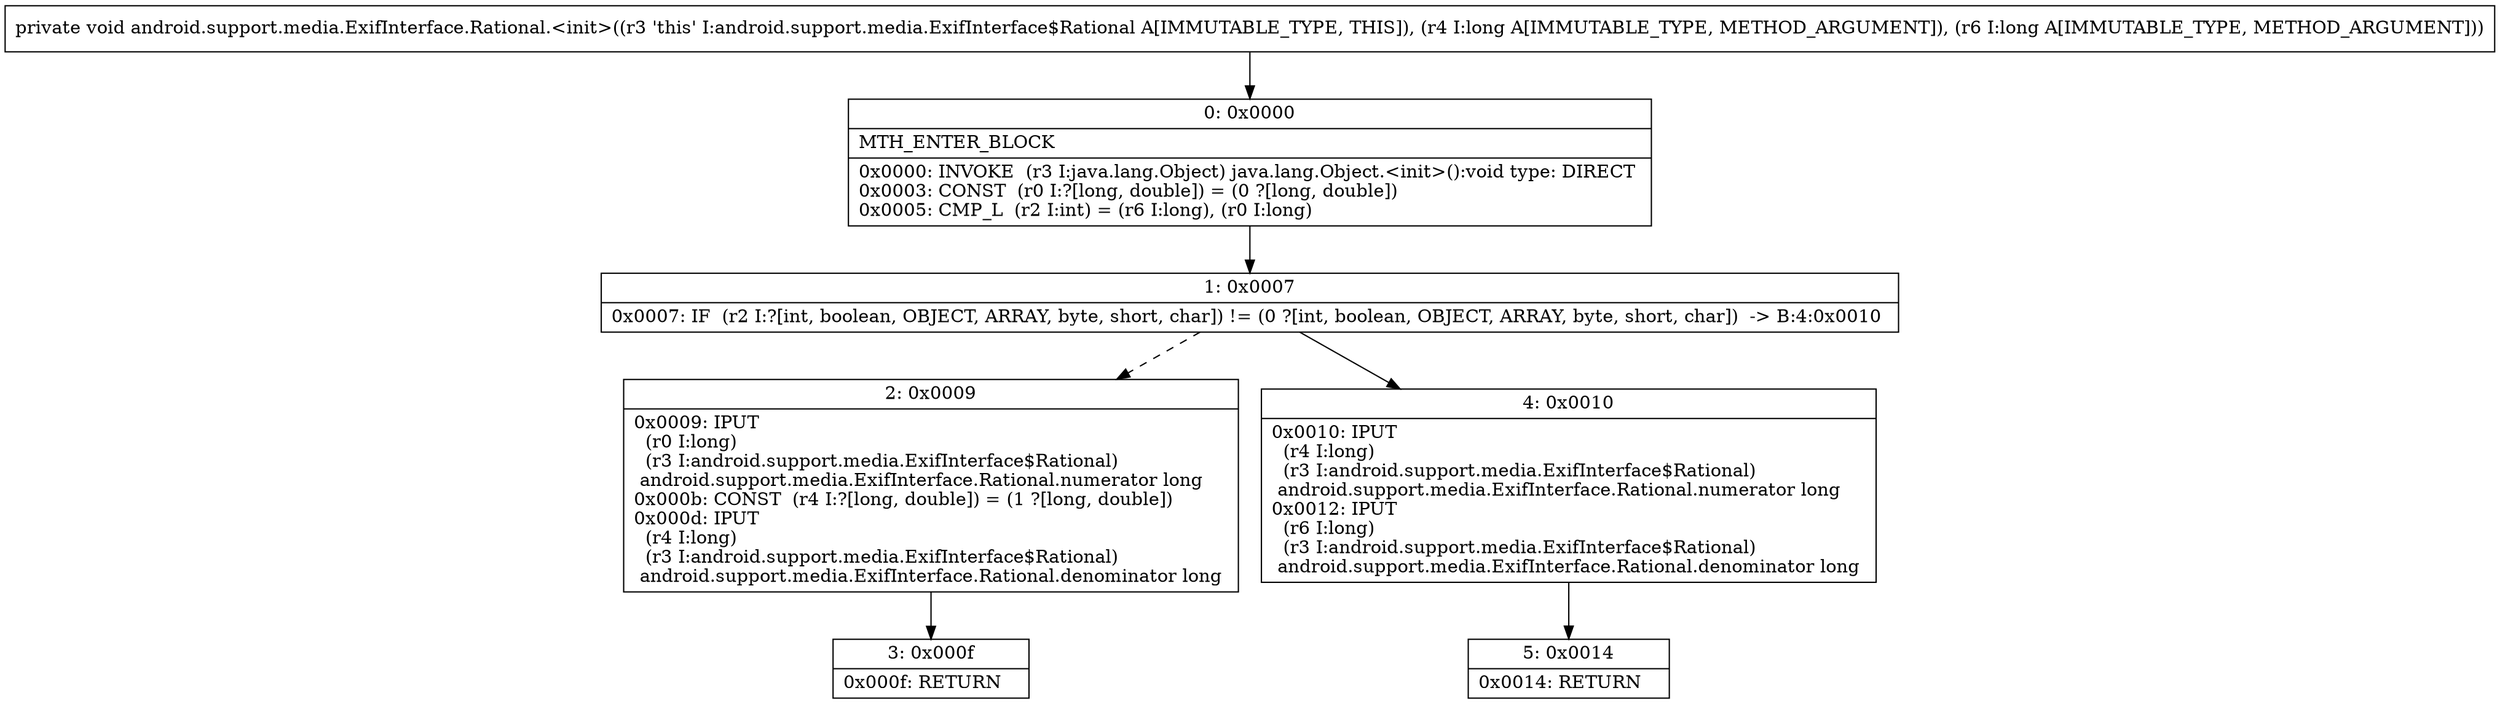 digraph "CFG forandroid.support.media.ExifInterface.Rational.\<init\>(JJ)V" {
Node_0 [shape=record,label="{0\:\ 0x0000|MTH_ENTER_BLOCK\l|0x0000: INVOKE  (r3 I:java.lang.Object) java.lang.Object.\<init\>():void type: DIRECT \l0x0003: CONST  (r0 I:?[long, double]) = (0 ?[long, double]) \l0x0005: CMP_L  (r2 I:int) = (r6 I:long), (r0 I:long) \l}"];
Node_1 [shape=record,label="{1\:\ 0x0007|0x0007: IF  (r2 I:?[int, boolean, OBJECT, ARRAY, byte, short, char]) != (0 ?[int, boolean, OBJECT, ARRAY, byte, short, char])  \-\> B:4:0x0010 \l}"];
Node_2 [shape=record,label="{2\:\ 0x0009|0x0009: IPUT  \l  (r0 I:long)\l  (r3 I:android.support.media.ExifInterface$Rational)\l android.support.media.ExifInterface.Rational.numerator long \l0x000b: CONST  (r4 I:?[long, double]) = (1 ?[long, double]) \l0x000d: IPUT  \l  (r4 I:long)\l  (r3 I:android.support.media.ExifInterface$Rational)\l android.support.media.ExifInterface.Rational.denominator long \l}"];
Node_3 [shape=record,label="{3\:\ 0x000f|0x000f: RETURN   \l}"];
Node_4 [shape=record,label="{4\:\ 0x0010|0x0010: IPUT  \l  (r4 I:long)\l  (r3 I:android.support.media.ExifInterface$Rational)\l android.support.media.ExifInterface.Rational.numerator long \l0x0012: IPUT  \l  (r6 I:long)\l  (r3 I:android.support.media.ExifInterface$Rational)\l android.support.media.ExifInterface.Rational.denominator long \l}"];
Node_5 [shape=record,label="{5\:\ 0x0014|0x0014: RETURN   \l}"];
MethodNode[shape=record,label="{private void android.support.media.ExifInterface.Rational.\<init\>((r3 'this' I:android.support.media.ExifInterface$Rational A[IMMUTABLE_TYPE, THIS]), (r4 I:long A[IMMUTABLE_TYPE, METHOD_ARGUMENT]), (r6 I:long A[IMMUTABLE_TYPE, METHOD_ARGUMENT])) }"];
MethodNode -> Node_0;
Node_0 -> Node_1;
Node_1 -> Node_2[style=dashed];
Node_1 -> Node_4;
Node_2 -> Node_3;
Node_4 -> Node_5;
}

